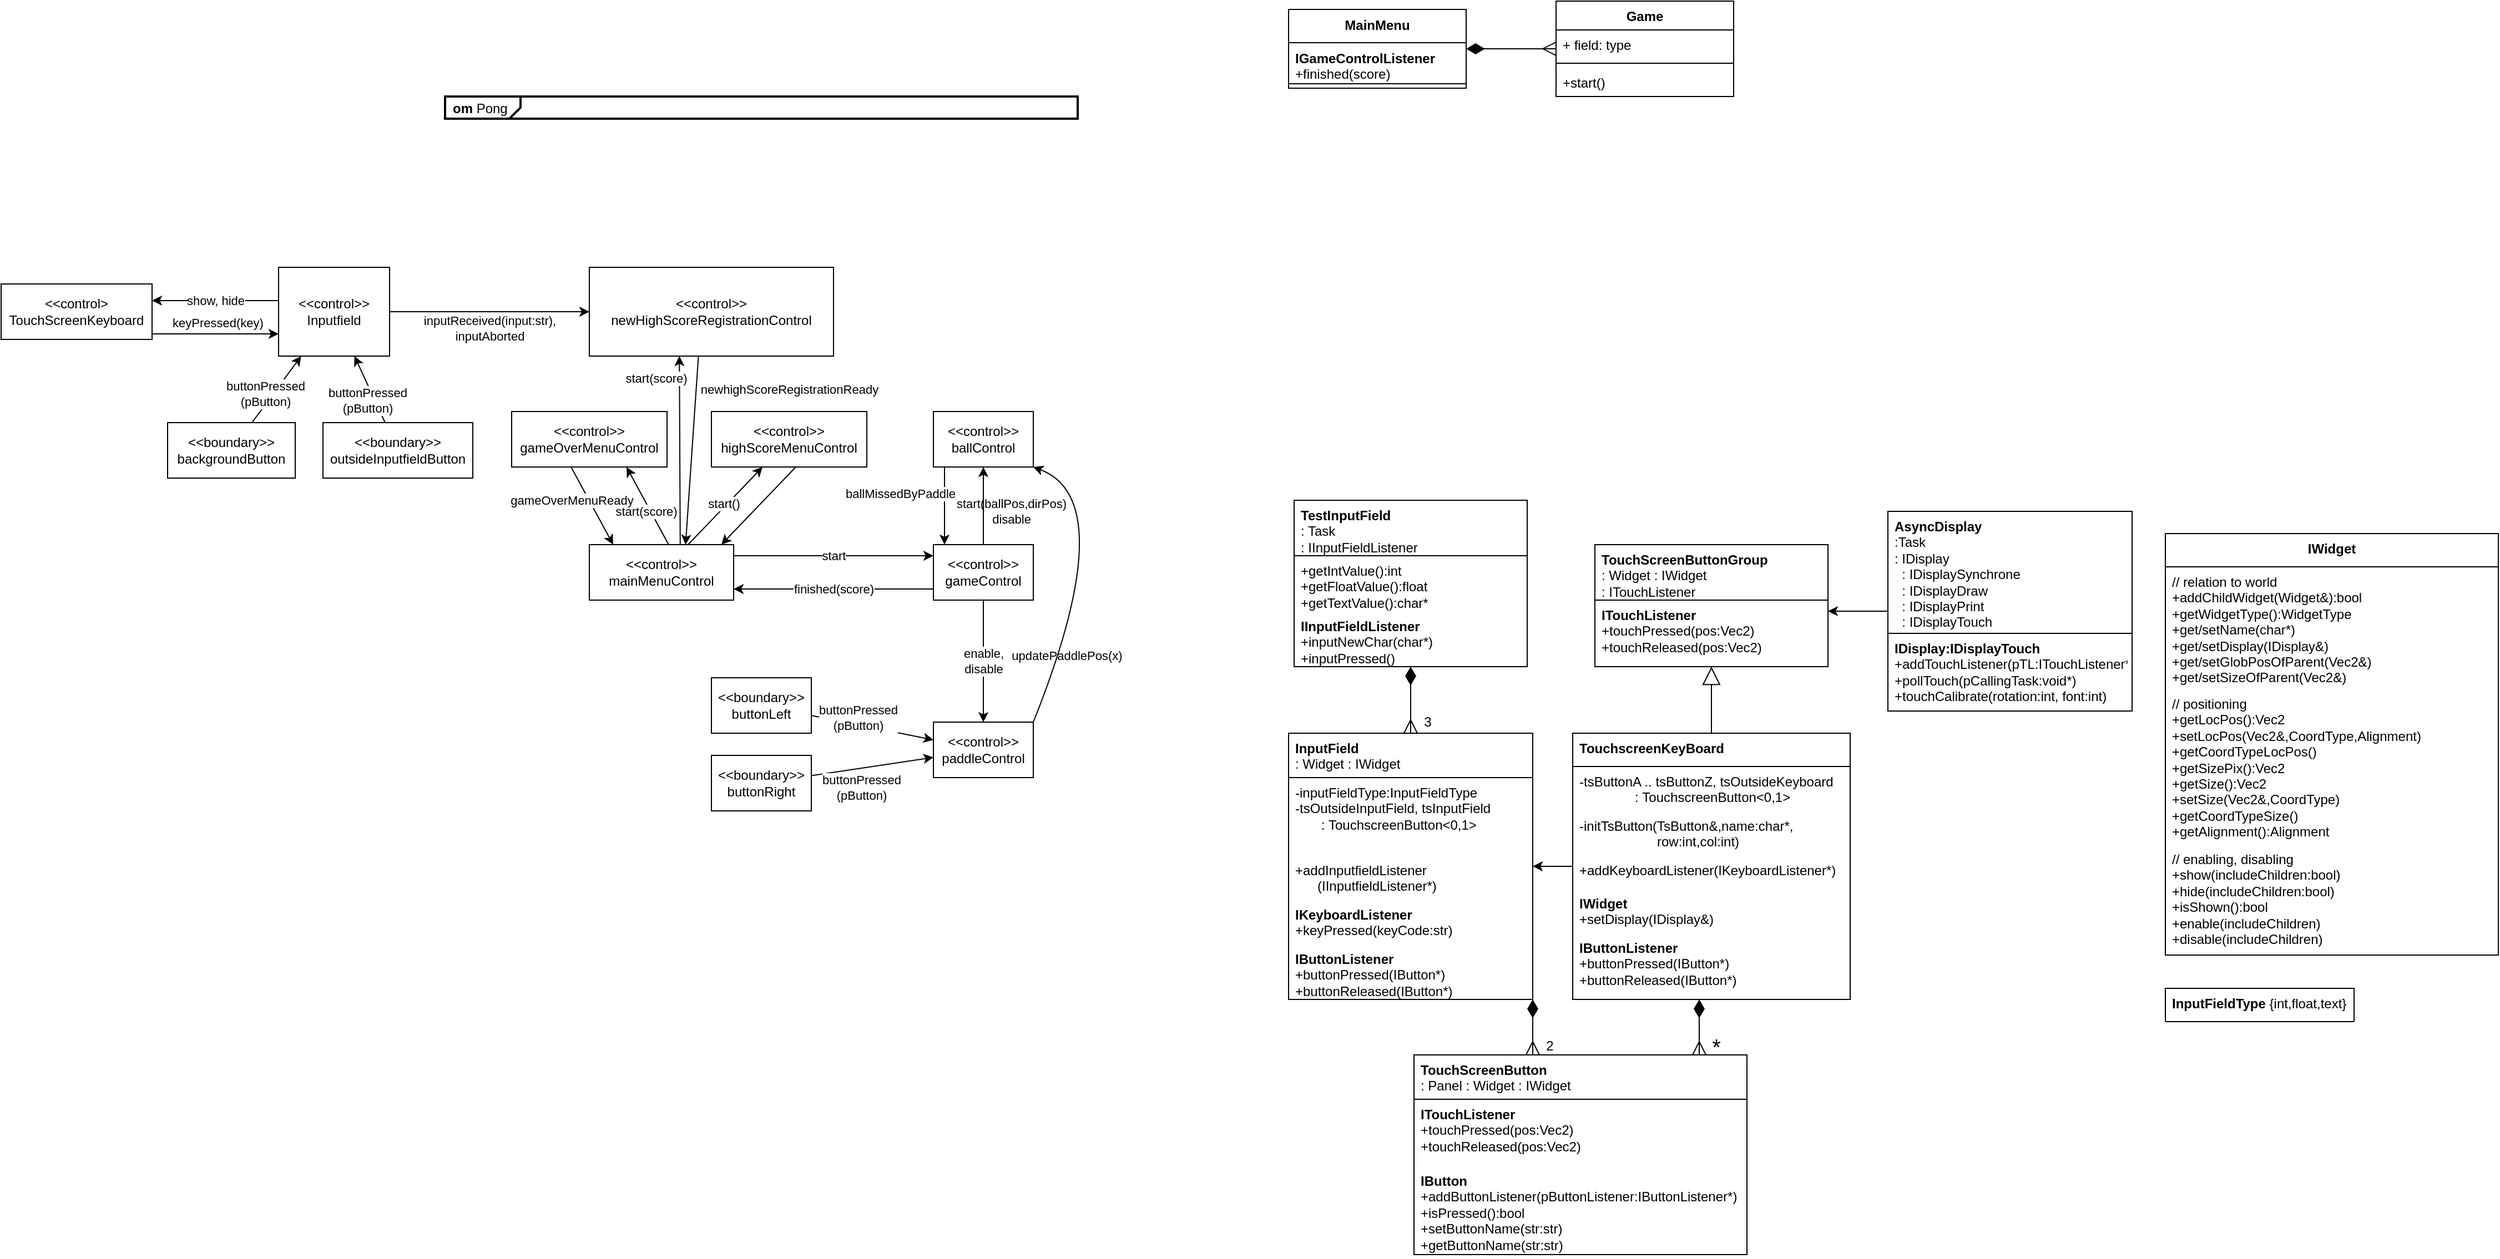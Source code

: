 <mxfile version="22.0.2" type="device">
  <diagram name="OM" id="V-jEEJNZSsZUfbnBuUTJ">
    <mxGraphModel dx="1657" dy="2281" grid="1" gridSize="10" guides="1" tooltips="1" connect="1" arrows="1" fold="1" page="1" pageScale="1" pageWidth="827" pageHeight="1169" math="0" shadow="0">
      <root>
        <mxCell id="0" />
        <mxCell id="1" parent="0" />
        <mxCell id="ewIldfsRc9I-6hI0bzat-21" value="&lt;p style=&quot;margin:0px;margin-top:4px;margin-left:7px;text-align:left;&quot;&gt;&lt;b&gt;om&lt;/b&gt;  Pong&lt;/p&gt;" style="html=1;shape=mxgraph.sysml.package;overflow=fill;labelX=68;strokeWidth=2;align=center;" parent="1" vertex="1">
          <mxGeometry x="120" y="-124" width="570" height="20" as="geometry" />
        </mxCell>
        <mxCell id="ewIldfsRc9I-6hI0bzat-14" value="start(ballPos,dirPos)&lt;br&gt;disable" style="edgeStyle=orthogonalEdgeStyle;rounded=0;orthogonalLoop=1;jettySize=auto;html=1;labelBackgroundColor=none;" parent="1" source="ewIldfsRc9I-6hI0bzat-1" target="ewIldfsRc9I-6hI0bzat-8" edge="1">
          <mxGeometry x="-0.143" y="-25" relative="1" as="geometry">
            <mxPoint as="offset" />
          </mxGeometry>
        </mxCell>
        <mxCell id="0pNc--JJe0eMPlSaRTST-2" value="enable,&lt;br&gt;disable" style="edgeStyle=orthogonalEdgeStyle;rounded=0;orthogonalLoop=1;jettySize=auto;html=1;" parent="1" source="ewIldfsRc9I-6hI0bzat-1" target="ewIldfsRc9I-6hI0bzat-12" edge="1">
          <mxGeometry relative="1" as="geometry" />
        </mxCell>
        <mxCell id="0pNc--JJe0eMPlSaRTST-6" value="finished(score)" style="edgeStyle=orthogonalEdgeStyle;rounded=0;orthogonalLoop=1;jettySize=auto;html=1;" parent="1" source="ewIldfsRc9I-6hI0bzat-1" target="0pNc--JJe0eMPlSaRTST-3" edge="1">
          <mxGeometry relative="1" as="geometry">
            <Array as="points">
              <mxPoint x="480" y="320" />
              <mxPoint x="480" y="320" />
            </Array>
          </mxGeometry>
        </mxCell>
        <mxCell id="ewIldfsRc9I-6hI0bzat-1" value="&amp;lt;&amp;lt;control&amp;gt;&amp;gt;&lt;br&gt;gameControl" style="rounded=0;whiteSpace=wrap;html=1;" parent="1" vertex="1">
          <mxGeometry x="560" y="280" width="90" height="50" as="geometry" />
        </mxCell>
        <mxCell id="ewIldfsRc9I-6hI0bzat-2" value="&amp;lt;&amp;lt;boundary&amp;gt;&amp;gt;&lt;br&gt;buttonLeft" style="rounded=0;whiteSpace=wrap;html=1;" parent="1" vertex="1">
          <mxGeometry x="360" y="400" width="90" height="50" as="geometry" />
        </mxCell>
        <mxCell id="ewIldfsRc9I-6hI0bzat-3" value="&amp;lt;&amp;lt;boundary&amp;gt;&amp;gt;&lt;br&gt;buttonRight" style="rounded=0;whiteSpace=wrap;html=1;" parent="1" vertex="1">
          <mxGeometry x="360" y="470" width="90" height="50" as="geometry" />
        </mxCell>
        <mxCell id="ewIldfsRc9I-6hI0bzat-29" value="ballMissedByPaddle" style="edgeStyle=orthogonalEdgeStyle;rounded=0;orthogonalLoop=1;jettySize=auto;html=1;" parent="1" source="ewIldfsRc9I-6hI0bzat-8" target="ewIldfsRc9I-6hI0bzat-1" edge="1">
          <mxGeometry x="-0.333" y="-40" relative="1" as="geometry">
            <Array as="points">
              <mxPoint x="570" y="250" />
              <mxPoint x="570" y="250" />
            </Array>
            <mxPoint as="offset" />
          </mxGeometry>
        </mxCell>
        <mxCell id="ewIldfsRc9I-6hI0bzat-8" value="&amp;lt;&amp;lt;control&amp;gt;&amp;gt;&lt;br&gt;ballControl" style="rounded=0;whiteSpace=wrap;html=1;" parent="1" vertex="1">
          <mxGeometry x="560" y="160" width="90" height="50" as="geometry" />
        </mxCell>
        <mxCell id="ewIldfsRc9I-6hI0bzat-12" value="&amp;lt;&amp;lt;control&amp;gt;&amp;gt;&lt;br&gt;paddleControl" style="rounded=0;whiteSpace=wrap;html=1;" parent="1" vertex="1">
          <mxGeometry x="560" y="440" width="90" height="50" as="geometry" />
        </mxCell>
        <mxCell id="ewIldfsRc9I-6hI0bzat-17" value="buttonPressed&lt;br style=&quot;border-color: var(--border-color);&quot;&gt;(pButton)" style="rounded=1;orthogonalLoop=1;jettySize=auto;html=1;" parent="1" source="ewIldfsRc9I-6hI0bzat-2" target="ewIldfsRc9I-6hI0bzat-12" edge="1">
          <mxGeometry x="-0.254" y="6" relative="1" as="geometry">
            <mxPoint x="450" y="276" as="sourcePoint" />
            <mxPoint x="570" y="304" as="targetPoint" />
            <mxPoint as="offset" />
          </mxGeometry>
        </mxCell>
        <mxCell id="ewIldfsRc9I-6hI0bzat-18" value="buttonPressed&lt;br style=&quot;border-color: var(--border-color);&quot;&gt;(pButton)" style="rounded=1;orthogonalLoop=1;jettySize=auto;html=1;" parent="1" source="ewIldfsRc9I-6hI0bzat-3" target="ewIldfsRc9I-6hI0bzat-12" edge="1">
          <mxGeometry x="-0.233" y="-17" relative="1" as="geometry">
            <mxPoint x="420" y="372" as="sourcePoint" />
            <mxPoint x="570" y="328" as="targetPoint" />
            <mxPoint as="offset" />
          </mxGeometry>
        </mxCell>
        <mxCell id="z3AtgtseziqyLVPxcTQ0-1" value="updatePaddlePos(x)" style="orthogonalLoop=1;jettySize=auto;html=1;labelBackgroundColor=none;exitX=1;exitY=0;exitDx=0;exitDy=0;entryX=1;entryY=1;entryDx=0;entryDy=0;curved=1;" parent="1" source="ewIldfsRc9I-6hI0bzat-12" target="ewIldfsRc9I-6hI0bzat-8" edge="1">
          <mxGeometry x="-0.556" y="-6" relative="1" as="geometry">
            <mxPoint x="660" y="415" as="sourcePoint" />
            <mxPoint x="823" y="230" as="targetPoint" />
            <mxPoint as="offset" />
            <Array as="points">
              <mxPoint x="730" y="240" />
            </Array>
          </mxGeometry>
        </mxCell>
        <mxCell id="0pNc--JJe0eMPlSaRTST-5" value="start" style="edgeStyle=orthogonalEdgeStyle;rounded=0;orthogonalLoop=1;jettySize=auto;html=1;" parent="1" source="0pNc--JJe0eMPlSaRTST-3" target="ewIldfsRc9I-6hI0bzat-1" edge="1">
          <mxGeometry relative="1" as="geometry">
            <Array as="points">
              <mxPoint x="470" y="290" />
              <mxPoint x="470" y="290" />
            </Array>
          </mxGeometry>
        </mxCell>
        <mxCell id="0pNc--JJe0eMPlSaRTST-8" style="rounded=0;orthogonalLoop=1;jettySize=auto;html=1;" parent="1" source="0pNc--JJe0eMPlSaRTST-3" target="0pNc--JJe0eMPlSaRTST-7" edge="1">
          <mxGeometry relative="1" as="geometry" />
        </mxCell>
        <mxCell id="0pNc--JJe0eMPlSaRTST-12" value="start()" style="edgeLabel;html=1;align=center;verticalAlign=middle;resizable=0;points=[];" parent="0pNc--JJe0eMPlSaRTST-8" vertex="1" connectable="0">
          <mxGeometry x="0.004" y="3" relative="1" as="geometry">
            <mxPoint as="offset" />
          </mxGeometry>
        </mxCell>
        <mxCell id="0pNc--JJe0eMPlSaRTST-10" value="start(score)" style="rounded=0;orthogonalLoop=1;jettySize=auto;html=1;" parent="1" edge="1">
          <mxGeometry x="-0.081" y="5" relative="1" as="geometry">
            <mxPoint x="321.458" y="280" as="sourcePoint" />
            <mxPoint x="283.542" y="210" as="targetPoint" />
            <mxPoint x="1" as="offset" />
          </mxGeometry>
        </mxCell>
        <mxCell id="0pNc--JJe0eMPlSaRTST-14" value="start(score)" style="rounded=0;orthogonalLoop=1;jettySize=auto;html=1;" parent="1" edge="1">
          <mxGeometry x="0.766" y="21" relative="1" as="geometry">
            <mxPoint x="331.875" y="280" as="sourcePoint" />
            <mxPoint x="331.112" y="110" as="targetPoint" />
            <mxPoint as="offset" />
          </mxGeometry>
        </mxCell>
        <mxCell id="0pNc--JJe0eMPlSaRTST-3" value="&amp;lt;&amp;lt;control&amp;gt;&amp;gt;&lt;br&gt;mainMenuControl" style="rounded=0;whiteSpace=wrap;html=1;" parent="1" vertex="1">
          <mxGeometry x="250" y="280" width="130" height="50" as="geometry" />
        </mxCell>
        <mxCell id="0pNc--JJe0eMPlSaRTST-16" style="rounded=0;orthogonalLoop=1;jettySize=auto;html=1;" parent="1" edge="1">
          <mxGeometry relative="1" as="geometry">
            <mxPoint x="436.042" y="210" as="sourcePoint" />
            <mxPoint x="368.958" y="280" as="targetPoint" />
          </mxGeometry>
        </mxCell>
        <mxCell id="0pNc--JJe0eMPlSaRTST-7" value="&amp;lt;&amp;lt;control&amp;gt;&amp;gt;&lt;br&gt;highScoreMenuControl" style="rounded=0;whiteSpace=wrap;html=1;" parent="1" vertex="1">
          <mxGeometry x="360" y="160" width="140" height="50" as="geometry" />
        </mxCell>
        <mxCell id="0pNc--JJe0eMPlSaRTST-11" value="gameOverMenuReady" style="rounded=0;orthogonalLoop=1;jettySize=auto;html=1;" parent="1" edge="1">
          <mxGeometry x="-0.337" y="-14" relative="1" as="geometry">
            <mxPoint x="233.542" y="210" as="sourcePoint" />
            <mxPoint x="271.458" y="280" as="targetPoint" />
            <mxPoint as="offset" />
          </mxGeometry>
        </mxCell>
        <mxCell id="0pNc--JJe0eMPlSaRTST-9" value="&amp;lt;&amp;lt;control&amp;gt;&amp;gt;&lt;br&gt;gameOverMenuControl" style="rounded=0;whiteSpace=wrap;html=1;" parent="1" vertex="1">
          <mxGeometry x="180" y="160" width="140" height="50" as="geometry" />
        </mxCell>
        <mxCell id="0pNc--JJe0eMPlSaRTST-15" value="newhighScoreRegistrationReady" style="rounded=0;orthogonalLoop=1;jettySize=auto;html=1;" parent="1" edge="1">
          <mxGeometry x="-0.714" y="84" relative="1" as="geometry">
            <mxPoint x="348.295" y="110" as="sourcePoint" />
            <mxPoint x="336.705" y="280" as="targetPoint" />
            <mxPoint as="offset" />
          </mxGeometry>
        </mxCell>
        <mxCell id="0pNc--JJe0eMPlSaRTST-13" value="&amp;lt;&amp;lt;control&amp;gt;&amp;gt;&lt;br&gt;newHighScoreRegistrationControl" style="rounded=0;whiteSpace=wrap;html=1;" parent="1" vertex="1">
          <mxGeometry x="250" y="30" width="220" height="80" as="geometry" />
        </mxCell>
        <mxCell id="0pNc--JJe0eMPlSaRTST-18" value="keyPressed(key)" style="edgeStyle=orthogonalEdgeStyle;rounded=0;orthogonalLoop=1;jettySize=auto;html=1;" parent="1" source="0pNc--JJe0eMPlSaRTST-17" target="0pNc--JJe0eMPlSaRTST-34" edge="1">
          <mxGeometry x="0.032" y="10" relative="1" as="geometry">
            <Array as="points">
              <mxPoint x="-80" y="90" />
              <mxPoint x="-80" y="90" />
            </Array>
            <mxPoint as="offset" />
          </mxGeometry>
        </mxCell>
        <mxCell id="0pNc--JJe0eMPlSaRTST-17" value="&amp;lt;&amp;lt;control&amp;gt;&lt;br&gt;TouchScreenKeyboard" style="rounded=0;whiteSpace=wrap;html=1;" parent="1" vertex="1">
          <mxGeometry x="-280" y="45" width="136" height="50" as="geometry" />
        </mxCell>
        <mxCell id="0pNc--JJe0eMPlSaRTST-19" value="MainMenu" style="swimlane;fontStyle=1;align=center;verticalAlign=top;childLayout=stackLayout;horizontal=1;startSize=30;horizontalStack=0;resizeParent=1;resizeParentMax=0;resizeLast=0;collapsible=0;marginBottom=0;whiteSpace=wrap;html=1;" parent="1" vertex="1">
          <mxGeometry x="880" y="-202.5" width="160" height="71" as="geometry" />
        </mxCell>
        <mxCell id="0pNc--JJe0eMPlSaRTST-20" value="&lt;b&gt;IGameControlListener&lt;/b&gt;&lt;br&gt;+finished(score)" style="text;strokeColor=none;fillColor=none;align=left;verticalAlign=top;spacingLeft=4;spacingRight=4;overflow=hidden;rotatable=0;points=[[0,0.5],[1,0.5]];portConstraint=eastwest;whiteSpace=wrap;html=1;" parent="0pNc--JJe0eMPlSaRTST-19" vertex="1">
          <mxGeometry y="30" width="160" height="33" as="geometry" />
        </mxCell>
        <mxCell id="0pNc--JJe0eMPlSaRTST-21" value="" style="line;strokeWidth=1;fillColor=none;align=left;verticalAlign=middle;spacingTop=-1;spacingLeft=3;spacingRight=3;rotatable=0;labelPosition=right;points=[];portConstraint=eastwest;strokeColor=inherit;" parent="0pNc--JJe0eMPlSaRTST-19" vertex="1">
          <mxGeometry y="63" width="160" height="8" as="geometry" />
        </mxCell>
        <mxCell id="0pNc--JJe0eMPlSaRTST-23" value="Game" style="swimlane;fontStyle=1;align=center;verticalAlign=top;childLayout=stackLayout;horizontal=1;startSize=26;horizontalStack=0;resizeParent=1;resizeParentMax=0;resizeLast=0;collapsible=0;marginBottom=0;whiteSpace=wrap;html=1;" parent="1" vertex="1">
          <mxGeometry x="1121" y="-210" width="160" height="86" as="geometry" />
        </mxCell>
        <mxCell id="0pNc--JJe0eMPlSaRTST-24" value="+ field: type" style="text;strokeColor=none;fillColor=none;align=left;verticalAlign=top;spacingLeft=4;spacingRight=4;overflow=hidden;rotatable=0;points=[[0,0.5],[1,0.5]];portConstraint=eastwest;whiteSpace=wrap;html=1;" parent="0pNc--JJe0eMPlSaRTST-23" vertex="1">
          <mxGeometry y="26" width="160" height="26" as="geometry" />
        </mxCell>
        <mxCell id="0pNc--JJe0eMPlSaRTST-25" value="" style="line;strokeWidth=1;fillColor=none;align=left;verticalAlign=middle;spacingTop=-1;spacingLeft=3;spacingRight=3;rotatable=0;labelPosition=right;points=[];portConstraint=eastwest;strokeColor=inherit;" parent="0pNc--JJe0eMPlSaRTST-23" vertex="1">
          <mxGeometry y="52" width="160" height="8" as="geometry" />
        </mxCell>
        <mxCell id="0pNc--JJe0eMPlSaRTST-26" value="+start()" style="text;strokeColor=none;fillColor=none;align=left;verticalAlign=top;spacingLeft=4;spacingRight=4;overflow=hidden;rotatable=0;points=[[0,0.5],[1,0.5]];portConstraint=eastwest;whiteSpace=wrap;html=1;" parent="0pNc--JJe0eMPlSaRTST-23" vertex="1">
          <mxGeometry y="60" width="160" height="26" as="geometry" />
        </mxCell>
        <mxCell id="0pNc--JJe0eMPlSaRTST-36" value="inputReceived(input:str),&lt;br&gt;inputAborted" style="edgeStyle=orthogonalEdgeStyle;rounded=0;orthogonalLoop=1;jettySize=auto;html=1;" parent="1" source="0pNc--JJe0eMPlSaRTST-34" target="0pNc--JJe0eMPlSaRTST-13" edge="1">
          <mxGeometry y="-15" relative="1" as="geometry">
            <mxPoint as="offset" />
            <Array as="points">
              <mxPoint x="160" y="70" />
              <mxPoint x="160" y="70" />
            </Array>
          </mxGeometry>
        </mxCell>
        <mxCell id="3wzfgwyOPILZLzxPmiF7-6" value="show, hide" style="edgeStyle=orthogonalEdgeStyle;rounded=0;orthogonalLoop=1;jettySize=auto;html=1;" parent="1" source="0pNc--JJe0eMPlSaRTST-34" target="0pNc--JJe0eMPlSaRTST-17" edge="1">
          <mxGeometry relative="1" as="geometry">
            <Array as="points">
              <mxPoint x="-80" y="60" />
              <mxPoint x="-80" y="60" />
            </Array>
          </mxGeometry>
        </mxCell>
        <mxCell id="0pNc--JJe0eMPlSaRTST-34" value="&amp;lt;&amp;lt;control&amp;gt;&amp;gt;&lt;br&gt;Inputfield" style="rounded=0;whiteSpace=wrap;html=1;" parent="1" vertex="1">
          <mxGeometry x="-30" y="30" width="100" height="80" as="geometry" />
        </mxCell>
        <mxCell id="0pNc--JJe0eMPlSaRTST-38" value="InputField&lt;br&gt;&lt;span style=&quot;font-weight: normal;&quot;&gt;: Widget : IWidget&lt;/span&gt;" style="swimlane;fontStyle=1;align=left;verticalAlign=top;childLayout=stackLayout;horizontal=1;startSize=40;horizontalStack=0;resizeParent=1;resizeParentMax=0;resizeLast=0;collapsible=0;marginBottom=0;whiteSpace=wrap;html=1;spacingLeft=4;" parent="1" vertex="1">
          <mxGeometry x="880" y="450" width="220" height="240" as="geometry" />
        </mxCell>
        <mxCell id="g4BHfecx7Apkc4xVaLj1-15" value="-inputFieldType:InputFieldType&lt;br&gt;-tsOutsideInputField, tsInputField&amp;nbsp; &amp;nbsp; &amp;nbsp; &amp;nbsp; &amp;nbsp; &amp;nbsp; &amp;nbsp; &amp;nbsp; &amp;nbsp;:&amp;nbsp;TouchscreenButton&amp;lt;0,1&amp;gt;" style="text;strokeColor=none;fillColor=none;align=left;verticalAlign=top;spacingLeft=4;spacingRight=4;overflow=hidden;rotatable=0;points=[[0,0.5],[1,0.5]];portConstraint=eastwest;whiteSpace=wrap;html=1;" vertex="1" parent="0pNc--JJe0eMPlSaRTST-38">
          <mxGeometry y="40" width="220" height="70" as="geometry" />
        </mxCell>
        <mxCell id="g4BHfecx7Apkc4xVaLj1-28" value="+addInputfieldListener&lt;br&gt;&amp;nbsp; &amp;nbsp; &amp;nbsp; (IInputfieldListener*)" style="text;strokeColor=none;fillColor=none;align=left;verticalAlign=top;spacingLeft=4;spacingRight=4;overflow=hidden;rotatable=0;points=[[0,0.5],[1,0.5]];portConstraint=eastwest;whiteSpace=wrap;html=1;" vertex="1" parent="0pNc--JJe0eMPlSaRTST-38">
          <mxGeometry y="110" width="220" height="40" as="geometry" />
        </mxCell>
        <mxCell id="0pNc--JJe0eMPlSaRTST-39" value="&lt;b&gt;IKeyboardListener&lt;/b&gt;&lt;br&gt;+keyPressed(keyCode:str)" style="text;strokeColor=none;fillColor=none;align=left;verticalAlign=top;spacingLeft=4;spacingRight=4;overflow=hidden;rotatable=0;points=[[0,0.5],[1,0.5]];portConstraint=eastwest;whiteSpace=wrap;html=1;" parent="0pNc--JJe0eMPlSaRTST-38" vertex="1">
          <mxGeometry y="150" width="220" height="40" as="geometry" />
        </mxCell>
        <mxCell id="g4BHfecx7Apkc4xVaLj1-16" value="&lt;b&gt;IButtonListener&lt;/b&gt;&lt;br&gt;+buttonPressed(IButton*)&lt;br&gt;+buttonReleased(IButton*)" style="text;strokeColor=none;fillColor=none;align=left;verticalAlign=top;spacingLeft=4;spacingRight=4;overflow=hidden;rotatable=0;points=[[0,0.5],[1,0.5]];portConstraint=eastwest;whiteSpace=wrap;html=1;" vertex="1" parent="0pNc--JJe0eMPlSaRTST-38">
          <mxGeometry y="190" width="220" height="50" as="geometry" />
        </mxCell>
        <mxCell id="0pNc--JJe0eMPlSaRTST-41" value="TouchscreenKeyBoard" style="swimlane;fontStyle=1;align=left;verticalAlign=top;childLayout=stackLayout;horizontal=1;startSize=30;horizontalStack=0;resizeParent=1;resizeParentMax=0;resizeLast=0;collapsible=0;marginBottom=0;whiteSpace=wrap;html=1;spacingLeft=4;" parent="1" vertex="1">
          <mxGeometry x="1136" y="450" width="250" height="240" as="geometry">
            <mxRectangle x="890" y="590" width="240" height="40" as="alternateBounds" />
          </mxGeometry>
        </mxCell>
        <mxCell id="g4BHfecx7Apkc4xVaLj1-8" value="-tsButtonA .. tsButtonZ, tsOutsideKeyboard&amp;nbsp; &amp;nbsp;&amp;nbsp;&amp;nbsp; &amp;nbsp; &amp;nbsp; &amp;nbsp; &amp;nbsp; &amp;nbsp; &amp;nbsp;:&amp;nbsp;TouchscreenButton&amp;lt;0,1&amp;gt;" style="text;strokeColor=none;fillColor=none;align=left;verticalAlign=top;spacingLeft=4;spacingRight=4;overflow=hidden;rotatable=0;points=[[0,0.5],[1,0.5]];portConstraint=eastwest;whiteSpace=wrap;html=1;" vertex="1" parent="0pNc--JJe0eMPlSaRTST-41">
          <mxGeometry y="30" width="250" height="40" as="geometry" />
        </mxCell>
        <mxCell id="g4BHfecx7Apkc4xVaLj1-7" value="-initTsButton(TsButton&amp;amp;,name:char*,&lt;br&gt;&amp;nbsp; &amp;nbsp; &amp;nbsp; &amp;nbsp; &amp;nbsp; &amp;nbsp; &amp;nbsp; &amp;nbsp; &amp;nbsp; &amp;nbsp; &amp;nbsp;row:int,col:int)" style="text;strokeColor=none;fillColor=none;align=left;verticalAlign=top;spacingLeft=4;spacingRight=4;overflow=hidden;rotatable=0;points=[[0,0.5],[1,0.5]];portConstraint=eastwest;whiteSpace=wrap;html=1;" vertex="1" parent="0pNc--JJe0eMPlSaRTST-41">
          <mxGeometry y="70" width="250" height="40" as="geometry" />
        </mxCell>
        <mxCell id="g4BHfecx7Apkc4xVaLj1-9" value="+addKeyboardListener(IKeyboardListener*)" style="text;strokeColor=none;fillColor=none;align=left;verticalAlign=top;spacingLeft=4;spacingRight=4;overflow=hidden;rotatable=0;points=[[0,0.5],[1,0.5]];portConstraint=eastwest;whiteSpace=wrap;html=1;" vertex="1" parent="0pNc--JJe0eMPlSaRTST-41">
          <mxGeometry y="110" width="250" height="30" as="geometry" />
        </mxCell>
        <mxCell id="0pNc--JJe0eMPlSaRTST-47" value="&lt;b&gt;IWidget&lt;/b&gt;&lt;br&gt;+setDisplay(IDisplay&amp;amp;)" style="text;strokeColor=none;fillColor=none;align=left;verticalAlign=top;spacingLeft=4;spacingRight=4;overflow=hidden;rotatable=0;points=[[0,0.5],[1,0.5]];portConstraint=eastwest;whiteSpace=wrap;html=1;" parent="0pNc--JJe0eMPlSaRTST-41" vertex="1">
          <mxGeometry y="140" width="250" height="40" as="geometry" />
        </mxCell>
        <mxCell id="0pNc--JJe0eMPlSaRTST-52" value="&lt;b&gt;IButtonListener&lt;/b&gt;&lt;br&gt;+buttonPressed(IButton*)&lt;br&gt;+buttonReleased(IButton*)" style="text;strokeColor=none;fillColor=none;align=left;verticalAlign=top;spacingLeft=4;spacingRight=4;overflow=hidden;rotatable=0;points=[[0,0.5],[1,0.5]];portConstraint=eastwest;whiteSpace=wrap;html=1;" parent="0pNc--JJe0eMPlSaRTST-41" vertex="1">
          <mxGeometry y="180" width="250" height="60" as="geometry" />
        </mxCell>
        <mxCell id="0pNc--JJe0eMPlSaRTST-48" value="TouchScreenButton&lt;br&gt;&lt;span style=&quot;font-weight: normal;&quot;&gt;: Panel : Widget : IWidget&lt;/span&gt;" style="swimlane;fontStyle=1;align=left;verticalAlign=top;childLayout=stackLayout;horizontal=1;startSize=40;horizontalStack=0;resizeParent=1;resizeParentMax=0;resizeLast=0;collapsible=0;marginBottom=0;whiteSpace=wrap;html=1;spacingLeft=4;" parent="1" vertex="1">
          <mxGeometry x="993" y="740" width="300" height="180" as="geometry" />
        </mxCell>
        <mxCell id="0pNc--JJe0eMPlSaRTST-49" value="&lt;b&gt;ITouchListener&lt;/b&gt;&lt;br&gt;+touchPressed(pos:Vec2)&lt;br&gt;+touchReleased(pos:Vec2)" style="text;strokeColor=none;fillColor=none;align=left;verticalAlign=top;spacingLeft=4;spacingRight=4;overflow=hidden;rotatable=0;points=[[0,0.5],[1,0.5]];portConstraint=eastwest;whiteSpace=wrap;html=1;" parent="0pNc--JJe0eMPlSaRTST-48" vertex="1">
          <mxGeometry y="40" width="300" height="60" as="geometry" />
        </mxCell>
        <mxCell id="0pNc--JJe0eMPlSaRTST-54" value="&lt;b&gt;IButton&lt;/b&gt;&lt;br&gt;+addButtonListener(pButtonListener:IButtonListener*)&lt;br&gt;+isPressed():bool&lt;br&gt;+setButtonName(str:str)&lt;br&gt;+getButtonName(str:str)" style="text;strokeColor=none;fillColor=none;align=left;verticalAlign=top;spacingLeft=4;spacingRight=4;overflow=hidden;rotatable=0;points=[[0,0.5],[1,0.5]];portConstraint=eastwest;whiteSpace=wrap;html=1;" parent="0pNc--JJe0eMPlSaRTST-48" vertex="1">
          <mxGeometry y="100" width="300" height="80" as="geometry" />
        </mxCell>
        <mxCell id="0pNc--JJe0eMPlSaRTST-56" value="&lt;font style=&quot;font-size: 20px;&quot;&gt;*&lt;/font&gt;" style="edgeStyle=orthogonalEdgeStyle;rounded=0;orthogonalLoop=1;jettySize=auto;html=1;endArrow=diamondThin;endFill=1;startSize=10;endSize=14;startArrow=ERmany;startFill=0;labelBackgroundColor=none;" parent="1" source="0pNc--JJe0eMPlSaRTST-48" target="0pNc--JJe0eMPlSaRTST-41" edge="1">
          <mxGeometry x="-0.667" y="-15" relative="1" as="geometry">
            <mxPoint x="1010" y="600" as="sourcePoint" />
            <mxPoint x="1010" y="530" as="targetPoint" />
            <Array as="points">
              <mxPoint x="1250" y="730" />
              <mxPoint x="1250" y="730" />
            </Array>
            <mxPoint as="offset" />
          </mxGeometry>
        </mxCell>
        <mxCell id="0pNc--JJe0eMPlSaRTST-57" value="" style="edgeStyle=orthogonalEdgeStyle;rounded=0;orthogonalLoop=1;jettySize=auto;html=1;endArrow=diamondThin;endFill=1;startSize=10;endSize=14;startArrow=ERmany;startFill=0;" parent="1" source="0pNc--JJe0eMPlSaRTST-23" target="0pNc--JJe0eMPlSaRTST-19" edge="1">
          <mxGeometry relative="1" as="geometry">
            <mxPoint x="970" y="171" as="sourcePoint" />
            <mxPoint x="970" y="111" as="targetPoint" />
            <Array as="points" />
          </mxGeometry>
        </mxCell>
        <mxCell id="0pNc--JJe0eMPlSaRTST-59" value="&lt;div style=&quot;&quot;&gt;&lt;span style=&quot;background-color: initial;&quot;&gt;TouchScreenButtonGroup&lt;/span&gt;&lt;/div&gt;&lt;div style=&quot;&quot;&gt;&lt;span style=&quot;background-color: initial; font-weight: normal;&quot;&gt;: Widget&amp;nbsp;&lt;/span&gt;&lt;span style=&quot;background-color: initial; font-weight: normal;&quot;&gt;: IWidget&lt;/span&gt;&lt;/div&gt;&lt;div style=&quot;&quot;&gt;&lt;span style=&quot;background-color: initial; font-weight: normal;&quot;&gt;: ITouchListener&lt;/span&gt;&lt;/div&gt;" style="swimlane;fontStyle=1;align=left;verticalAlign=top;childLayout=stackLayout;horizontal=1;startSize=50;horizontalStack=0;resizeParent=1;resizeParentMax=0;resizeLast=0;collapsible=0;marginBottom=0;whiteSpace=wrap;html=1;spacing=2;spacingLeft=4;" parent="1" vertex="1">
          <mxGeometry x="1156" y="280" width="210" height="110" as="geometry">
            <mxRectangle x="890" y="590" width="240" height="40" as="alternateBounds" />
          </mxGeometry>
        </mxCell>
        <mxCell id="0pNc--JJe0eMPlSaRTST-62" value="&lt;b&gt;ITouchListener&lt;/b&gt;&lt;br&gt;+touchPressed(pos:Vec2)&lt;br&gt;+touchReleased(pos:Vec2)" style="text;strokeColor=none;fillColor=none;align=left;verticalAlign=top;spacingLeft=4;spacingRight=4;overflow=hidden;rotatable=0;points=[[0,0.5],[1,0.5]];portConstraint=eastwest;whiteSpace=wrap;html=1;" parent="0pNc--JJe0eMPlSaRTST-59" vertex="1">
          <mxGeometry y="50" width="210" height="60" as="geometry" />
        </mxCell>
        <mxCell id="0pNc--JJe0eMPlSaRTST-66" style="edgeStyle=orthogonalEdgeStyle;rounded=0;orthogonalLoop=1;jettySize=auto;html=1;" parent="1" edge="1">
          <mxGeometry relative="1" as="geometry">
            <Array as="points">
              <mxPoint x="1390" y="340" />
              <mxPoint x="1390" y="340" />
            </Array>
            <mxPoint x="1420" y="340.0" as="sourcePoint" />
            <mxPoint x="1366" y="340.0" as="targetPoint" />
          </mxGeometry>
        </mxCell>
        <mxCell id="0pNc--JJe0eMPlSaRTST-67" style="edgeStyle=orthogonalEdgeStyle;rounded=0;orthogonalLoop=1;jettySize=auto;html=1;endSize=14;endArrow=block;endFill=0;" parent="1" edge="1">
          <mxGeometry relative="1" as="geometry">
            <Array as="points">
              <mxPoint x="1261" y="420" />
              <mxPoint x="1261" y="420" />
            </Array>
            <mxPoint x="1261.0" y="450" as="sourcePoint" />
            <mxPoint x="1261.0" y="390" as="targetPoint" />
          </mxGeometry>
        </mxCell>
        <mxCell id="hYyzX44PDr2V7g3uV2LZ-1" value="IWidget" style="swimlane;fontStyle=1;align=center;verticalAlign=top;childLayout=stackLayout;horizontal=1;startSize=30;horizontalStack=0;resizeParent=1;resizeParentMax=0;resizeLast=0;collapsible=0;marginBottom=0;whiteSpace=wrap;html=1;" parent="1" vertex="1">
          <mxGeometry x="1670" y="270" width="300" height="380" as="geometry" />
        </mxCell>
        <mxCell id="hYyzX44PDr2V7g3uV2LZ-2" value="// relation to world&lt;br&gt;+addChildWidget(Widget&amp;amp;):bool&lt;br&gt;+getWidgetType():WidgetType&lt;br&gt;+get/setName(char*)&lt;br&gt;+get/setDisplay(IDisplay&amp;amp;)&lt;br&gt;+get/setGlobPosOfParent(Vec2&amp;amp;)&lt;br&gt;+get/setSizeOfParent(Vec2&amp;amp;)" style="text;strokeColor=none;fillColor=none;align=left;verticalAlign=top;spacingLeft=4;spacingRight=4;overflow=hidden;rotatable=0;points=[[0,0.5],[1,0.5]];portConstraint=eastwest;whiteSpace=wrap;html=1;" parent="hYyzX44PDr2V7g3uV2LZ-1" vertex="1">
          <mxGeometry y="30" width="300" height="110" as="geometry" />
        </mxCell>
        <mxCell id="g4BHfecx7Apkc4xVaLj1-3" value="// positioning&lt;br&gt;+getLocPos():Vec2&lt;br&gt;+setLocPos(Vec2&amp;amp;,CoordType,Alignment)&lt;br&gt;+getCoordTypeLocPos()&lt;br&gt;+getSizePix():Vec2&lt;br&gt;+getSize():Vec2&lt;br&gt;+setSize(Vec2&amp;amp;,CoordType)&lt;br&gt;+getCoordTypeSize()&lt;br&gt;+getAlignment():Alignment" style="text;strokeColor=none;fillColor=none;align=left;verticalAlign=top;spacingLeft=4;spacingRight=4;overflow=hidden;rotatable=0;points=[[0,0.5],[1,0.5]];portConstraint=eastwest;whiteSpace=wrap;html=1;" vertex="1" parent="hYyzX44PDr2V7g3uV2LZ-1">
          <mxGeometry y="140" width="300" height="140" as="geometry" />
        </mxCell>
        <mxCell id="g4BHfecx7Apkc4xVaLj1-1" value="// enabling, disabling&lt;br&gt;+show(includeChildren:bool)&lt;br&gt;+hide(includeChildren:bool)&lt;br&gt;+isShown():bool&lt;br&gt;+enable(includeChildren)&lt;br&gt;+disable(includeChildren)" style="text;strokeColor=none;fillColor=none;align=left;verticalAlign=top;spacingLeft=4;spacingRight=4;overflow=hidden;rotatable=0;points=[[0,0.5],[1,0.5]];portConstraint=eastwest;whiteSpace=wrap;html=1;" vertex="1" parent="hYyzX44PDr2V7g3uV2LZ-1">
          <mxGeometry y="280" width="300" height="100" as="geometry" />
        </mxCell>
        <mxCell id="g4BHfecx7Apkc4xVaLj1-4" value="AsyncDisplay&lt;br&gt;&lt;span style=&quot;font-weight: normal;&quot;&gt;:Task&lt;/span&gt;&lt;br&gt;&lt;span style=&quot;font-weight: normal;&quot;&gt;: IDisplay&lt;br&gt;&amp;nbsp; : IDisplaySynchrone&lt;br&gt;&amp;nbsp; : IDisplayDraw&lt;br&gt;&amp;nbsp; : IDisplayPrint&lt;br&gt;&amp;nbsp; : IDisplayTouch&lt;/span&gt;" style="swimlane;fontStyle=1;align=left;verticalAlign=top;childLayout=stackLayout;horizontal=1;startSize=110;horizontalStack=0;resizeParent=1;resizeParentMax=0;resizeLast=0;collapsible=0;marginBottom=0;whiteSpace=wrap;html=1;spacingLeft=4;" vertex="1" parent="1">
          <mxGeometry x="1420" y="250" width="220" height="180" as="geometry">
            <mxRectangle x="890" y="590" width="240" height="40" as="alternateBounds" />
          </mxGeometry>
        </mxCell>
        <mxCell id="g4BHfecx7Apkc4xVaLj1-5" value="&lt;b&gt;IDisplay:IDisplayTouch&lt;/b&gt;&lt;br&gt;+addTouchListener(pTL:ITouchListener*)&lt;br&gt;+pollTouch(pCallingTask:void*)&lt;br&gt;+touchCalibrate(rotation:int, font:int)" style="text;strokeColor=none;fillColor=none;align=left;verticalAlign=top;spacingLeft=4;spacingRight=4;overflow=hidden;rotatable=0;points=[[0,0.5],[1,0.5]];portConstraint=eastwest;whiteSpace=wrap;html=1;" vertex="1" parent="g4BHfecx7Apkc4xVaLj1-4">
          <mxGeometry y="110" width="220" height="70" as="geometry" />
        </mxCell>
        <mxCell id="g4BHfecx7Apkc4xVaLj1-10" value="&amp;lt;&amp;lt;boundary&amp;gt;&amp;gt;&lt;br&gt;backgroundButton" style="rounded=0;whiteSpace=wrap;html=1;" vertex="1" parent="1">
          <mxGeometry x="-130" y="170" width="115" height="50" as="geometry" />
        </mxCell>
        <mxCell id="g4BHfecx7Apkc4xVaLj1-11" value="&amp;lt;&amp;lt;boundary&amp;gt;&amp;gt;&lt;br&gt;outsideInputfieldButton" style="rounded=0;whiteSpace=wrap;html=1;" vertex="1" parent="1">
          <mxGeometry x="10" y="170" width="135" height="50" as="geometry" />
        </mxCell>
        <mxCell id="g4BHfecx7Apkc4xVaLj1-12" value="buttonPressed&lt;br style=&quot;border-color: var(--border-color);&quot;&gt;(pButton)" style="rounded=1;orthogonalLoop=1;jettySize=auto;html=1;" edge="1" parent="1" source="g4BHfecx7Apkc4xVaLj1-10" target="0pNc--JJe0eMPlSaRTST-34">
          <mxGeometry x="-0.254" y="6" relative="1" as="geometry">
            <mxPoint x="460" y="444" as="sourcePoint" />
            <mxPoint x="570" y="466" as="targetPoint" />
            <mxPoint as="offset" />
          </mxGeometry>
        </mxCell>
        <mxCell id="g4BHfecx7Apkc4xVaLj1-13" value="buttonPressed&lt;br style=&quot;border-color: var(--border-color);&quot;&gt;(pButton)" style="rounded=1;orthogonalLoop=1;jettySize=auto;html=1;" edge="1" parent="1" source="g4BHfecx7Apkc4xVaLj1-11" target="0pNc--JJe0eMPlSaRTST-34">
          <mxGeometry x="-0.254" y="6" relative="1" as="geometry">
            <mxPoint x="-52" y="180" as="sourcePoint" />
            <mxPoint x="-3" y="120" as="targetPoint" />
            <mxPoint as="offset" />
          </mxGeometry>
        </mxCell>
        <mxCell id="g4BHfecx7Apkc4xVaLj1-14" style="edgeStyle=orthogonalEdgeStyle;rounded=0;orthogonalLoop=1;jettySize=auto;html=1;" edge="1" parent="1" source="0pNc--JJe0eMPlSaRTST-41" target="0pNc--JJe0eMPlSaRTST-38">
          <mxGeometry relative="1" as="geometry">
            <Array as="points">
              <mxPoint x="1100" y="495" />
              <mxPoint x="1100" y="495" />
            </Array>
            <mxPoint x="1410" y="363" as="sourcePoint" />
            <mxPoint x="1356" y="363" as="targetPoint" />
          </mxGeometry>
        </mxCell>
        <mxCell id="g4BHfecx7Apkc4xVaLj1-17" value="&lt;font style=&quot;font-size: 12px;&quot;&gt;2&lt;/font&gt;" style="edgeStyle=orthogonalEdgeStyle;rounded=0;orthogonalLoop=1;jettySize=auto;html=1;endArrow=diamondThin;endFill=1;startSize=10;endSize=14;startArrow=ERmany;startFill=0;labelBackgroundColor=none;" edge="1" parent="1" source="0pNc--JJe0eMPlSaRTST-48" target="0pNc--JJe0eMPlSaRTST-38">
          <mxGeometry x="-0.666" y="-15" relative="1" as="geometry">
            <mxPoint x="1271" y="820" as="sourcePoint" />
            <mxPoint x="1271" y="700" as="targetPoint" />
            <Array as="points">
              <mxPoint x="1040" y="680" />
              <mxPoint x="1040" y="680" />
            </Array>
            <mxPoint as="offset" />
          </mxGeometry>
        </mxCell>
        <mxCell id="g4BHfecx7Apkc4xVaLj1-18" value="&lt;div style=&quot;&quot;&gt;&lt;span style=&quot;background-color: initial;&quot;&gt;TestInputField&lt;/span&gt;&lt;/div&gt;&lt;div style=&quot;&quot;&gt;&lt;span style=&quot;background-color: initial; font-weight: normal;&quot;&gt;: Task&lt;/span&gt;&lt;/div&gt;&lt;div style=&quot;&quot;&gt;&lt;span style=&quot;background-color: initial; font-weight: normal;&quot;&gt;: IInputFieldListener&lt;/span&gt;&lt;/div&gt;" style="swimlane;fontStyle=1;align=left;verticalAlign=top;childLayout=stackLayout;horizontal=1;startSize=50;horizontalStack=0;resizeParent=1;resizeParentMax=0;resizeLast=0;collapsible=0;marginBottom=0;whiteSpace=wrap;html=1;spacing=2;spacingLeft=4;" vertex="1" parent="1">
          <mxGeometry x="885" y="240" width="210" height="150" as="geometry">
            <mxRectangle x="890" y="590" width="240" height="40" as="alternateBounds" />
          </mxGeometry>
        </mxCell>
        <mxCell id="g4BHfecx7Apkc4xVaLj1-20" value="+getIntValue():int&lt;br&gt;+getFloatValue():float&lt;br&gt;+getTextValue():char*" style="text;strokeColor=none;fillColor=none;align=left;verticalAlign=top;spacingLeft=4;spacingRight=4;overflow=hidden;rotatable=0;points=[[0,0.5],[1,0.5]];portConstraint=eastwest;whiteSpace=wrap;html=1;" vertex="1" parent="g4BHfecx7Apkc4xVaLj1-18">
          <mxGeometry y="50" width="210" height="50" as="geometry" />
        </mxCell>
        <mxCell id="g4BHfecx7Apkc4xVaLj1-19" value="&lt;b&gt;IInputFieldListener&lt;/b&gt;&lt;br&gt;+inputNewChar(char*)&lt;br&gt;+inputPressed()" style="text;strokeColor=none;fillColor=none;align=left;verticalAlign=top;spacingLeft=4;spacingRight=4;overflow=hidden;rotatable=0;points=[[0,0.5],[1,0.5]];portConstraint=eastwest;whiteSpace=wrap;html=1;" vertex="1" parent="g4BHfecx7Apkc4xVaLj1-18">
          <mxGeometry y="100" width="210" height="50" as="geometry" />
        </mxCell>
        <mxCell id="g4BHfecx7Apkc4xVaLj1-23" value="&lt;font style=&quot;font-size: 12px;&quot;&gt;3&lt;/font&gt;" style="edgeStyle=orthogonalEdgeStyle;rounded=0;orthogonalLoop=1;jettySize=auto;html=1;endArrow=diamondThin;endFill=1;startSize=10;endSize=14;startArrow=ERmany;startFill=0;labelBackgroundColor=none;" edge="1" parent="1" source="0pNc--JJe0eMPlSaRTST-38" target="g4BHfecx7Apkc4xVaLj1-18">
          <mxGeometry x="-0.666" y="-15" relative="1" as="geometry">
            <mxPoint x="1050" y="750" as="sourcePoint" />
            <mxPoint x="1050" y="650" as="targetPoint" />
            <Array as="points" />
            <mxPoint as="offset" />
          </mxGeometry>
        </mxCell>
        <mxCell id="g4BHfecx7Apkc4xVaLj1-24" value="InputFieldType&amp;nbsp;&lt;span style=&quot;font-weight: 400;&quot;&gt;{int,float,text}&lt;/span&gt;" style="swimlane;fontStyle=1;align=left;verticalAlign=top;childLayout=stackLayout;horizontal=1;startSize=30;horizontalStack=0;resizeParent=1;resizeParentMax=0;resizeLast=0;collapsible=0;marginBottom=0;whiteSpace=wrap;html=1;spacingLeft=4;" vertex="1" parent="1">
          <mxGeometry x="1670" y="680" width="170" height="30" as="geometry" />
        </mxCell>
      </root>
    </mxGraphModel>
  </diagram>
</mxfile>

